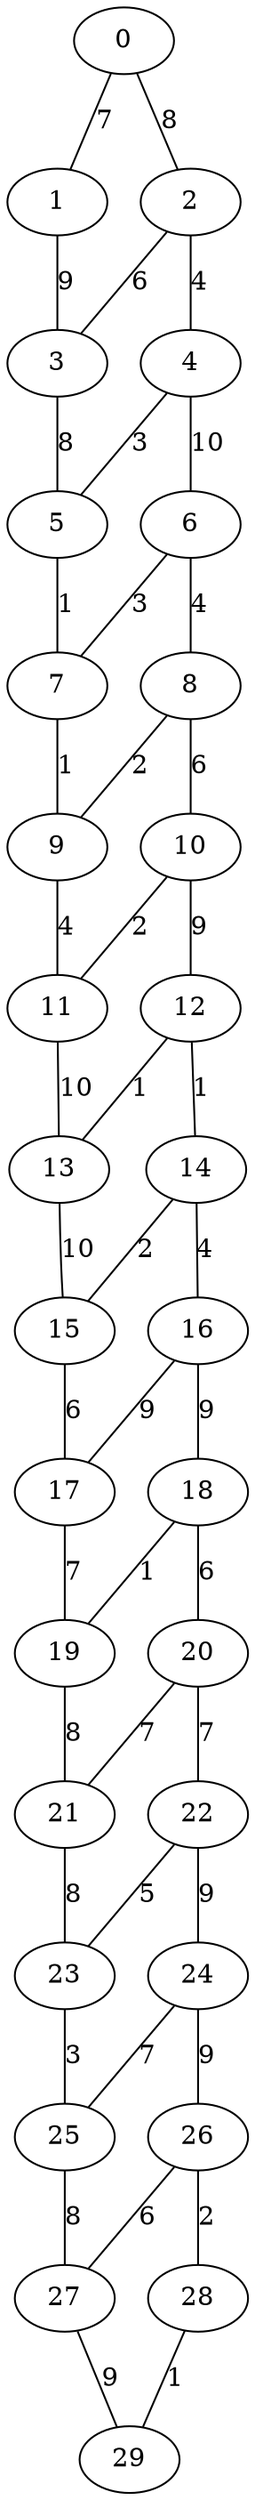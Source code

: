 graph {
	0 [label=0]
	1 [label=1]
	2 [label=2]
	3 [label=3]
	4 [label=4]
	5 [label=5]
	6 [label=6]
	7 [label=7]
	8 [label=8]
	9 [label=9]
	10 [label=10]
	11 [label=11]
	12 [label=12]
	13 [label=13]
	14 [label=14]
	15 [label=15]
	16 [label=16]
	17 [label=17]
	18 [label=18]
	19 [label=19]
	20 [label=20]
	21 [label=21]
	22 [label=22]
	23 [label=23]
	24 [label=24]
	25 [label=25]
	26 [label=26]
	27 [label=27]
	28 [label=28]
	29 [label=29]
	0 -- 2 [label=8]
	0 -- 1 [label=7]
	1 -- 3 [label=9]
	2 -- 4 [label=4]
	2 -- 3 [label=6]
	3 -- 5 [label=8]
	4 -- 6 [label=10]
	4 -- 5 [label=3]
	5 -- 7 [label=1]
	6 -- 8 [label=4]
	6 -- 7 [label=3]
	7 -- 9 [label=1]
	8 -- 10 [label=6]
	8 -- 9 [label=2]
	9 -- 11 [label=4]
	10 -- 12 [label=9]
	10 -- 11 [label=2]
	11 -- 13 [label=10]
	12 -- 14 [label=1]
	12 -- 13 [label=1]
	13 -- 15 [label=10]
	14 -- 16 [label=4]
	14 -- 15 [label=2]
	15 -- 17 [label=6]
	16 -- 18 [label=9]
	16 -- 17 [label=9]
	17 -- 19 [label=7]
	18 -- 20 [label=6]
	18 -- 19 [label=1]
	19 -- 21 [label=8]
	20 -- 22 [label=7]
	20 -- 21 [label=7]
	21 -- 23 [label=8]
	22 -- 24 [label=9]
	22 -- 23 [label=5]
	23 -- 25 [label=3]
	24 -- 26 [label=9]
	24 -- 25 [label=7]
	25 -- 27 [label=8]
	26 -- 28 [label=2]
	26 -- 27 [label=6]
	27 -- 29 [label=9]
	28 -- 29 [label=1]
}
